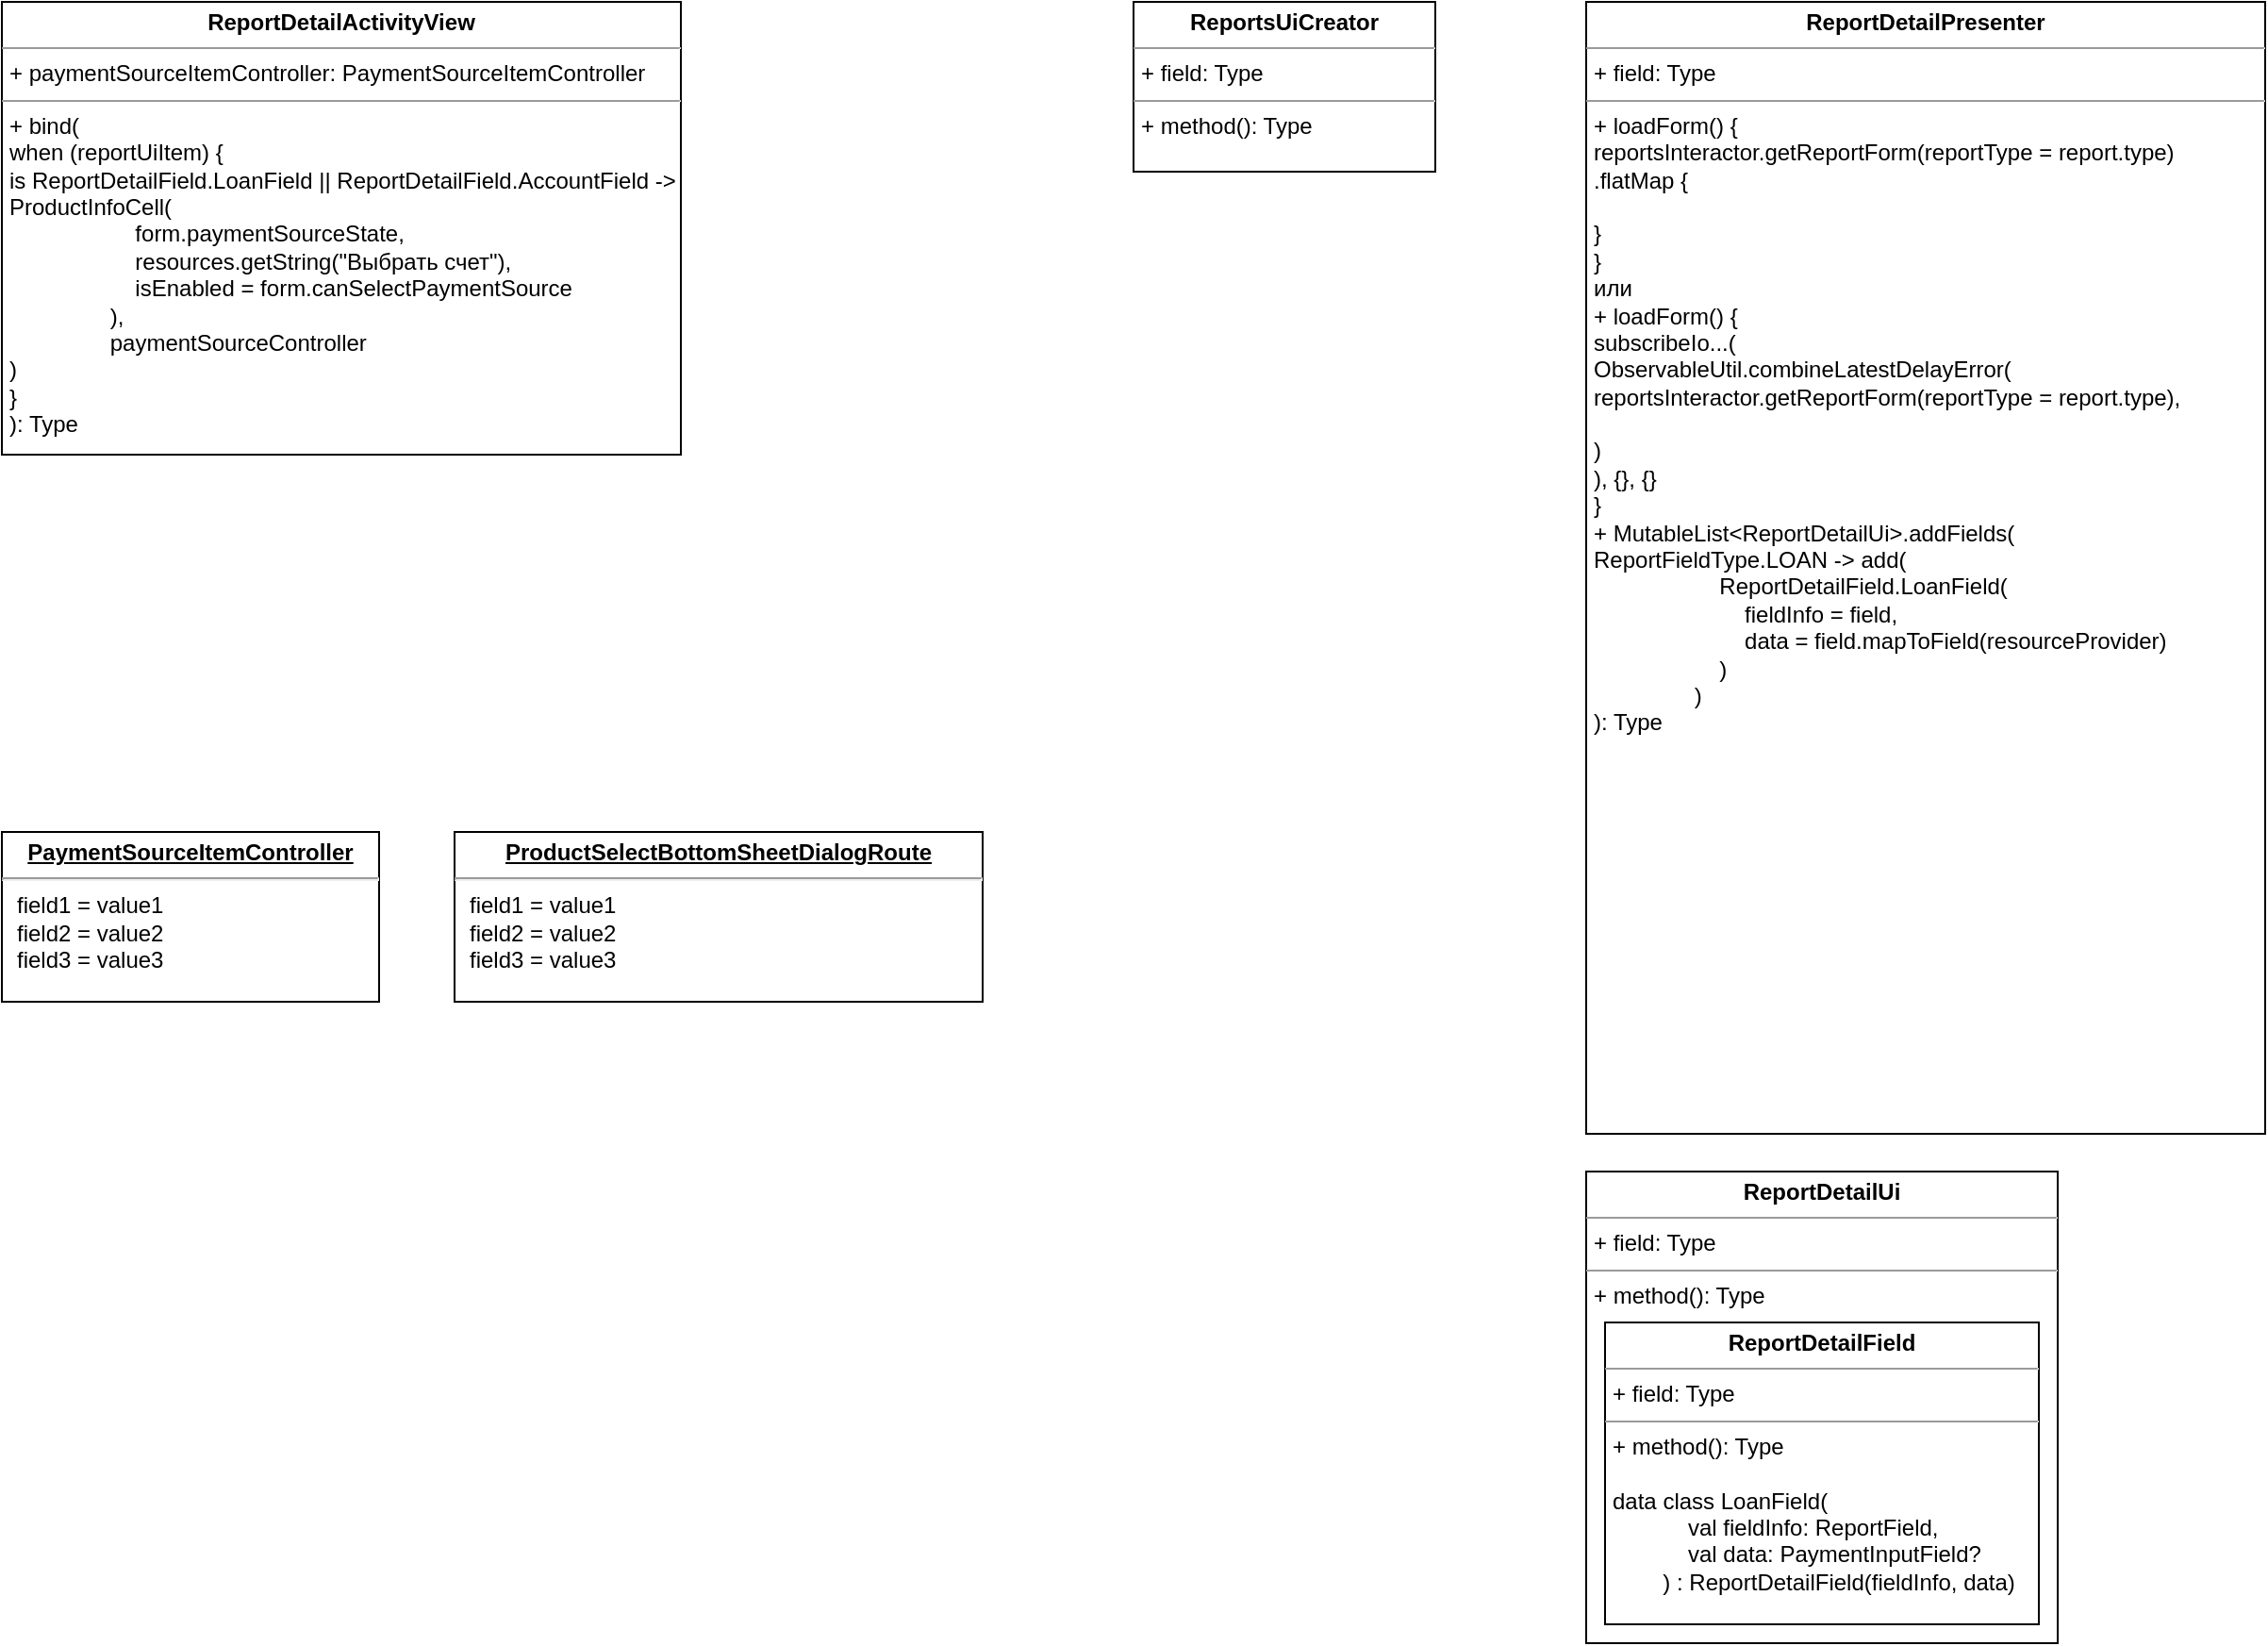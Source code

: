 <mxfile version="15.8.8" type="github">
  <diagram id="9P3tiS8CGJhfXRoLZ4FZ" name="Page-1">
    <mxGraphModel dx="1185" dy="608" grid="1" gridSize="10" guides="1" tooltips="1" connect="1" arrows="1" fold="1" page="1" pageScale="1" pageWidth="850" pageHeight="1100" math="0" shadow="0">
      <root>
        <mxCell id="0" />
        <mxCell id="1" parent="0" />
        <mxCell id="xNK8PiP12i2IxN-B9PWT-1" value="&lt;p style=&quot;margin: 0px ; margin-top: 4px ; text-align: center&quot;&gt;&lt;b&gt;ReportDetailActivityView&lt;/b&gt;&lt;/p&gt;&lt;hr size=&quot;1&quot;&gt;&lt;p style=&quot;margin: 0px ; margin-left: 4px&quot;&gt;+ paymentSourceItemController: PaymentSourceItemController&lt;/p&gt;&lt;hr size=&quot;1&quot;&gt;&lt;p style=&quot;margin: 0px ; margin-left: 4px&quot;&gt;+ bind(&lt;/p&gt;&lt;p style=&quot;margin: 0px ; margin-left: 4px&quot;&gt;when (reportUiItem) {&lt;/p&gt;&lt;p style=&quot;margin: 0px ; margin-left: 4px&quot;&gt;is ReportDetailField.LoanField || ReportDetailField.AccountField -&amp;gt; add(&lt;/p&gt;&lt;p style=&quot;margin: 0px ; margin-left: 4px&quot;&gt;ProductInfoCell(&lt;br&gt;&amp;nbsp;&amp;nbsp;&amp;nbsp;&amp;nbsp;&amp;nbsp;&amp;nbsp;&amp;nbsp;&amp;nbsp;&amp;nbsp;&amp;nbsp;&amp;nbsp;&amp;nbsp;&amp;nbsp;&amp;nbsp;&amp;nbsp;&amp;nbsp;&amp;nbsp;&amp;nbsp;&amp;nbsp; form.paymentSourceState,&lt;br&gt;&amp;nbsp;&amp;nbsp;&amp;nbsp;&amp;nbsp;&amp;nbsp;&amp;nbsp;&amp;nbsp;&amp;nbsp;&amp;nbsp;&amp;nbsp;&amp;nbsp;&amp;nbsp;&amp;nbsp;&amp;nbsp;&amp;nbsp;&amp;nbsp;&amp;nbsp;&amp;nbsp;&amp;nbsp; resources.getString(&quot;Выбрать счет&quot;),&lt;br&gt;&amp;nbsp;&amp;nbsp;&amp;nbsp;&amp;nbsp;&amp;nbsp;&amp;nbsp;&amp;nbsp;&amp;nbsp;&amp;nbsp;&amp;nbsp;&amp;nbsp;&amp;nbsp;&amp;nbsp;&amp;nbsp;&amp;nbsp;&amp;nbsp;&amp;nbsp;&amp;nbsp;&amp;nbsp; isEnabled = form.canSelectPaymentSource&lt;br&gt;&amp;nbsp;&amp;nbsp;&amp;nbsp;&amp;nbsp;&amp;nbsp;&amp;nbsp;&amp;nbsp;&amp;nbsp;&amp;nbsp;&amp;nbsp;&amp;nbsp;&amp;nbsp;&amp;nbsp;&amp;nbsp;&amp;nbsp; ),&lt;br&gt;&amp;nbsp;&amp;nbsp;&amp;nbsp;&amp;nbsp;&amp;nbsp;&amp;nbsp;&amp;nbsp;&amp;nbsp;&amp;nbsp;&amp;nbsp;&amp;nbsp;&amp;nbsp;&amp;nbsp;&amp;nbsp;&amp;nbsp; paymentSourceController&lt;br&gt;&lt;/p&gt;&lt;p style=&quot;margin: 0px ; margin-left: 4px&quot;&gt;)&lt;br&gt;&lt;/p&gt;&lt;p style=&quot;margin: 0px ; margin-left: 4px&quot;&gt;}&lt;br&gt;&lt;/p&gt;&lt;p style=&quot;margin: 0px ; margin-left: 4px&quot;&gt;): Type&lt;/p&gt;" style="verticalAlign=top;align=left;overflow=fill;fontSize=12;fontFamily=Helvetica;html=1;" vertex="1" parent="1">
          <mxGeometry x="80" y="40" width="360" height="240" as="geometry" />
        </mxCell>
        <mxCell id="xNK8PiP12i2IxN-B9PWT-2" value="&lt;p style=&quot;margin: 0px ; margin-top: 4px ; text-align: center ; text-decoration: underline&quot;&gt;&lt;b&gt;PaymentSourceItemController&lt;/b&gt;&lt;/p&gt;&lt;hr&gt;&lt;p style=&quot;margin: 0px ; margin-left: 8px&quot;&gt;field1 = value1&lt;br&gt;field2 = value2&lt;br&gt;field3 = value3&lt;/p&gt;" style="verticalAlign=top;align=left;overflow=fill;fontSize=12;fontFamily=Helvetica;html=1;" vertex="1" parent="1">
          <mxGeometry x="80" y="480" width="200" height="90" as="geometry" />
        </mxCell>
        <mxCell id="xNK8PiP12i2IxN-B9PWT-4" value="&lt;p style=&quot;margin: 0px ; margin-top: 4px ; text-align: center ; text-decoration: underline&quot;&gt;&lt;b&gt;ProductSelectBottomSheetDialogRoute&lt;/b&gt;&lt;/p&gt;&lt;hr&gt;&lt;p style=&quot;margin: 0px ; margin-left: 8px&quot;&gt;field1 = value1&lt;br&gt;field2 = value2&lt;br&gt;field3 = value3&lt;/p&gt;" style="verticalAlign=top;align=left;overflow=fill;fontSize=12;fontFamily=Helvetica;html=1;" vertex="1" parent="1">
          <mxGeometry x="320" y="480" width="280" height="90" as="geometry" />
        </mxCell>
        <mxCell id="xNK8PiP12i2IxN-B9PWT-5" value="&lt;p style=&quot;margin: 0px ; margin-top: 4px ; text-align: center&quot;&gt;&lt;b&gt;ReportDetailPresenter&lt;/b&gt;&lt;/p&gt;&lt;hr size=&quot;1&quot;&gt;&lt;p style=&quot;margin: 0px ; margin-left: 4px&quot;&gt;+ field: Type&lt;/p&gt;&lt;hr size=&quot;1&quot;&gt;&lt;p style=&quot;margin: 0px ; margin-left: 4px&quot;&gt;+ loadForm() {&lt;/p&gt;&lt;p style=&quot;margin: 0px ; margin-left: 4px&quot;&gt;reportsInteractor.getReportForm(reportType = report.type)&lt;/p&gt;&lt;p style=&quot;margin: 0px ; margin-left: 4px&quot;&gt;.flatMap {&lt;/p&gt;&lt;p style=&quot;margin: 0px ; margin-left: 4px&quot;&gt;&lt;br&gt;&lt;/p&gt;&lt;p style=&quot;margin: 0px ; margin-left: 4px&quot;&gt;}&lt;br&gt;&lt;/p&gt;&lt;p style=&quot;margin: 0px ; margin-left: 4px&quot;&gt;}&lt;/p&gt;&lt;p style=&quot;margin: 0px ; margin-left: 4px&quot;&gt;или&lt;/p&gt;&lt;p style=&quot;margin: 0px ; margin-left: 4px&quot;&gt;+ loadForm() {&lt;/p&gt;&lt;p style=&quot;margin: 0px ; margin-left: 4px&quot;&gt;subscribeIo...(&lt;/p&gt;&lt;p style=&quot;margin: 0px ; margin-left: 4px&quot;&gt;ObservableUtil.combineLatestDelayError(&lt;/p&gt;&lt;p style=&quot;margin: 0px ; margin-left: 4px&quot;&gt;reportsInteractor.getReportForm(reportType = report.type),&lt;/p&gt;&lt;p style=&quot;margin: 0px ; margin-left: 4px&quot;&gt;&lt;br&gt;&lt;/p&gt;&lt;p style=&quot;margin: 0px ; margin-left: 4px&quot;&gt;)&lt;br&gt;&lt;/p&gt;&lt;p style=&quot;margin: 0px ; margin-left: 4px&quot;&gt;), {}, {}&lt;br&gt;&lt;/p&gt;&lt;p style=&quot;margin: 0px ; margin-left: 4px&quot;&gt;}&lt;br&gt;&lt;/p&gt;&lt;p style=&quot;margin: 0px ; margin-left: 4px&quot;&gt;+ MutableList&amp;lt;ReportDetailUi&amp;gt;.addFields(&lt;/p&gt;&lt;p style=&quot;margin: 0px ; margin-left: 4px&quot;&gt;ReportFieldType.LOAN -&amp;gt; add(&lt;br&gt;&amp;nbsp;&amp;nbsp;&amp;nbsp;&amp;nbsp;&amp;nbsp;&amp;nbsp;&amp;nbsp;&amp;nbsp;&amp;nbsp;&amp;nbsp;&amp;nbsp;&amp;nbsp;&amp;nbsp;&amp;nbsp;&amp;nbsp;&amp;nbsp;&amp;nbsp;&amp;nbsp;&amp;nbsp; ReportDetailField.LoanField(&lt;br&gt;&amp;nbsp;&amp;nbsp;&amp;nbsp;&amp;nbsp;&amp;nbsp;&amp;nbsp;&amp;nbsp;&amp;nbsp;&amp;nbsp;&amp;nbsp;&amp;nbsp;&amp;nbsp;&amp;nbsp;&amp;nbsp;&amp;nbsp;&amp;nbsp;&amp;nbsp;&amp;nbsp;&amp;nbsp;&amp;nbsp;&amp;nbsp;&amp;nbsp;&amp;nbsp; fieldInfo = field,&lt;br&gt;&amp;nbsp;&amp;nbsp;&amp;nbsp;&amp;nbsp;&amp;nbsp;&amp;nbsp;&amp;nbsp;&amp;nbsp;&amp;nbsp;&amp;nbsp;&amp;nbsp;&amp;nbsp;&amp;nbsp;&amp;nbsp;&amp;nbsp;&amp;nbsp;&amp;nbsp;&amp;nbsp;&amp;nbsp;&amp;nbsp;&amp;nbsp;&amp;nbsp;&amp;nbsp; data = field.mapToField(resourceProvider)&lt;br&gt;&amp;nbsp;&amp;nbsp;&amp;nbsp;&amp;nbsp;&amp;nbsp;&amp;nbsp;&amp;nbsp;&amp;nbsp;&amp;nbsp;&amp;nbsp;&amp;nbsp;&amp;nbsp;&amp;nbsp;&amp;nbsp;&amp;nbsp;&amp;nbsp;&amp;nbsp;&amp;nbsp;&amp;nbsp; )&lt;br&gt;&amp;nbsp;&amp;nbsp;&amp;nbsp;&amp;nbsp;&amp;nbsp;&amp;nbsp;&amp;nbsp;&amp;nbsp;&amp;nbsp;&amp;nbsp;&amp;nbsp;&amp;nbsp;&amp;nbsp;&amp;nbsp;&amp;nbsp; )&lt;br&gt;&lt;/p&gt;&lt;p style=&quot;margin: 0px ; margin-left: 4px&quot;&gt;): Type&lt;/p&gt;" style="verticalAlign=top;align=left;overflow=fill;fontSize=12;fontFamily=Helvetica;html=1;" vertex="1" parent="1">
          <mxGeometry x="920" y="40" width="360" height="600" as="geometry" />
        </mxCell>
        <mxCell id="xNK8PiP12i2IxN-B9PWT-6" value="&lt;p style=&quot;margin: 0px ; margin-top: 4px ; text-align: center&quot;&gt;&lt;b&gt;ReportsUiCreator&lt;/b&gt;&lt;/p&gt;&lt;hr size=&quot;1&quot;&gt;&lt;p style=&quot;margin: 0px ; margin-left: 4px&quot;&gt;+ field: Type&lt;/p&gt;&lt;hr size=&quot;1&quot;&gt;&lt;p style=&quot;margin: 0px ; margin-left: 4px&quot;&gt;+ method(): Type&lt;/p&gt;" style="verticalAlign=top;align=left;overflow=fill;fontSize=12;fontFamily=Helvetica;html=1;" vertex="1" parent="1">
          <mxGeometry x="680" y="40" width="160" height="90" as="geometry" />
        </mxCell>
        <mxCell id="xNK8PiP12i2IxN-B9PWT-7" value="&lt;p style=&quot;margin: 0px ; margin-top: 4px ; text-align: center&quot;&gt;&lt;b&gt;ReportDetailUi&lt;/b&gt;&lt;/p&gt;&lt;hr size=&quot;1&quot;&gt;&lt;p style=&quot;margin: 0px ; margin-left: 4px&quot;&gt;+ field: Type&lt;/p&gt;&lt;hr size=&quot;1&quot;&gt;&lt;p style=&quot;margin: 0px ; margin-left: 4px&quot;&gt;+ method(): Type&lt;/p&gt;" style="verticalAlign=top;align=left;overflow=fill;fontSize=12;fontFamily=Helvetica;html=1;" vertex="1" parent="1">
          <mxGeometry x="920" y="660" width="250" height="250" as="geometry" />
        </mxCell>
        <mxCell id="xNK8PiP12i2IxN-B9PWT-8" value="&lt;p style=&quot;margin: 0px ; margin-top: 4px ; text-align: center&quot;&gt;&lt;b&gt;ReportDetailField&lt;/b&gt;&lt;/p&gt;&lt;hr size=&quot;1&quot;&gt;&lt;p style=&quot;margin: 0px ; margin-left: 4px&quot;&gt;+ field: Type&lt;/p&gt;&lt;hr size=&quot;1&quot;&gt;&lt;p style=&quot;margin: 0px ; margin-left: 4px&quot;&gt;+ method(): Type&lt;/p&gt;&lt;p style=&quot;margin: 0px ; margin-left: 4px&quot;&gt;&lt;br&gt;&lt;/p&gt;&lt;p style=&quot;margin: 0px ; margin-left: 4px&quot;&gt;data class LoanField(&lt;br&gt;&amp;nbsp;&amp;nbsp;&amp;nbsp;&amp;nbsp;&amp;nbsp;&amp;nbsp;&amp;nbsp;&amp;nbsp;&amp;nbsp;&amp;nbsp;&amp;nbsp; val fieldInfo: ReportField,&lt;br&gt;&amp;nbsp;&amp;nbsp;&amp;nbsp;&amp;nbsp;&amp;nbsp;&amp;nbsp;&amp;nbsp;&amp;nbsp;&amp;nbsp;&amp;nbsp;&amp;nbsp; val data: PaymentInputField?&lt;br&gt;&amp;nbsp;&amp;nbsp;&amp;nbsp;&amp;nbsp;&amp;nbsp;&amp;nbsp;&amp;nbsp; ) : ReportDetailField(fieldInfo, data)&lt;br&gt;&lt;/p&gt;" style="verticalAlign=top;align=left;overflow=fill;fontSize=12;fontFamily=Helvetica;html=1;" vertex="1" parent="1">
          <mxGeometry x="930" y="740" width="230" height="160" as="geometry" />
        </mxCell>
      </root>
    </mxGraphModel>
  </diagram>
</mxfile>
